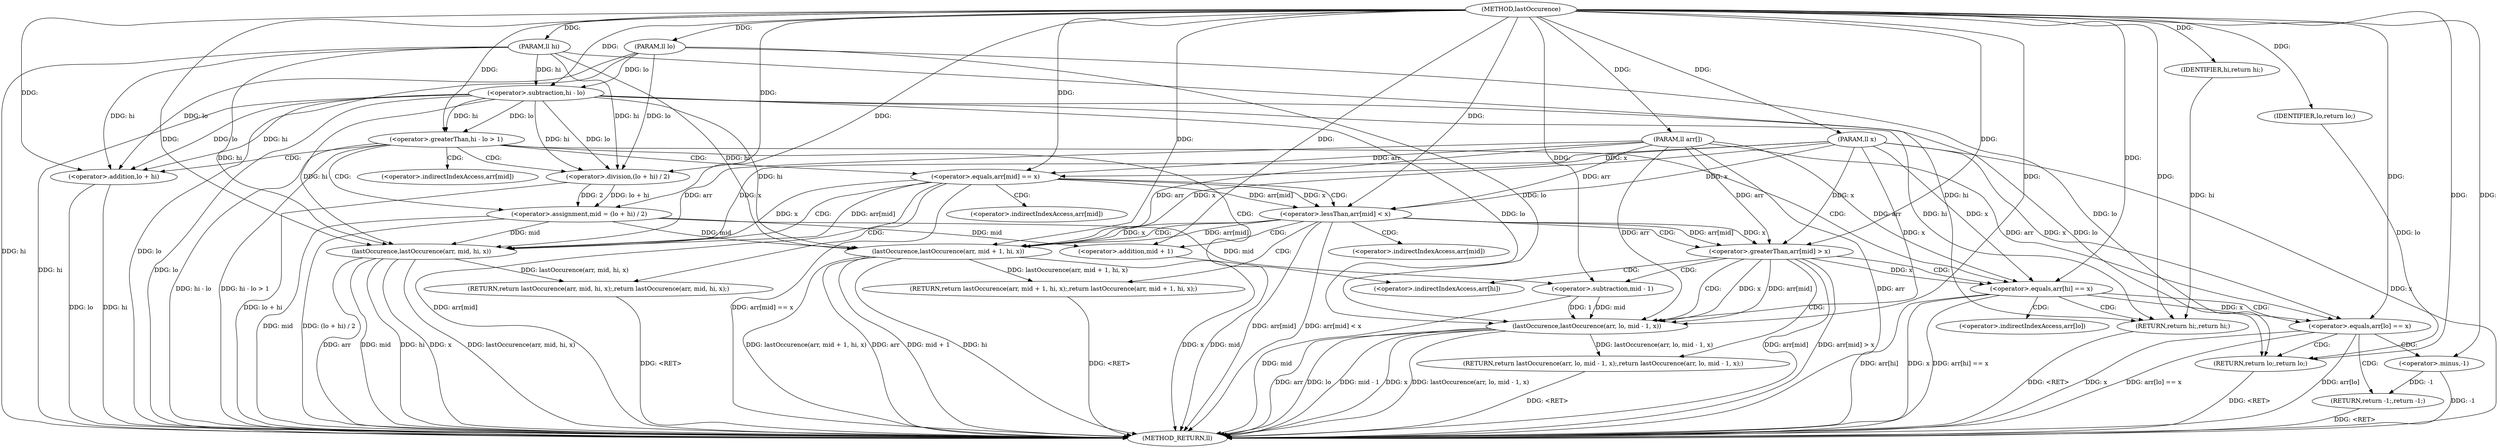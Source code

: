 digraph "lastOccurence" {  
"1000346" [label = "(METHOD,lastOccurence)" ]
"1000426" [label = "(METHOD_RETURN,ll)" ]
"1000347" [label = "(PARAM,ll arr[])" ]
"1000348" [label = "(PARAM,ll lo)" ]
"1000349" [label = "(PARAM,ll hi)" ]
"1000350" [label = "(PARAM,ll x)" ]
"1000423" [label = "(RETURN,return -1;,return -1;)" ]
"1000353" [label = "(<operator>.greaterThan,hi - lo > 1)" ]
"1000408" [label = "(<operator>.equals,arr[hi] == x)" ]
"1000413" [label = "(RETURN,return hi;,return hi;)" ]
"1000416" [label = "(<operator>.equals,arr[lo] == x)" ]
"1000421" [label = "(RETURN,return lo;,return lo;)" ]
"1000424" [label = "(<operator>.minus,-1)" ]
"1000360" [label = "(<operator>.assignment,mid = (lo + hi) / 2)" ]
"1000414" [label = "(IDENTIFIER,hi,return hi;)" ]
"1000422" [label = "(IDENTIFIER,lo,return lo;)" ]
"1000354" [label = "(<operator>.subtraction,hi - lo)" ]
"1000368" [label = "(<operator>.equals,arr[mid] == x)" ]
"1000373" [label = "(RETURN,return lastOccurence(arr, mid, hi, x);,return lastOccurence(arr, mid, hi, x);)" ]
"1000380" [label = "(<operator>.lessThan,arr[mid] < x)" ]
"1000385" [label = "(RETURN,return lastOccurence(arr, mid + 1, hi, x);,return lastOccurence(arr, mid + 1, hi, x);)" ]
"1000394" [label = "(<operator>.greaterThan,arr[mid] > x)" ]
"1000399" [label = "(RETURN,return lastOccurence(arr, lo, mid - 1, x);,return lastOccurence(arr, lo, mid - 1, x);)" ]
"1000362" [label = "(<operator>.division,(lo + hi) / 2)" ]
"1000374" [label = "(lastOccurence,lastOccurence(arr, mid, hi, x))" ]
"1000386" [label = "(lastOccurence,lastOccurence(arr, mid + 1, hi, x))" ]
"1000400" [label = "(lastOccurence,lastOccurence(arr, lo, mid - 1, x))" ]
"1000363" [label = "(<operator>.addition,lo + hi)" ]
"1000388" [label = "(<operator>.addition,mid + 1)" ]
"1000403" [label = "(<operator>.subtraction,mid - 1)" ]
"1000409" [label = "(<operator>.indirectIndexAccess,arr[hi])" ]
"1000417" [label = "(<operator>.indirectIndexAccess,arr[lo])" ]
"1000369" [label = "(<operator>.indirectIndexAccess,arr[mid])" ]
"1000381" [label = "(<operator>.indirectIndexAccess,arr[mid])" ]
"1000395" [label = "(<operator>.indirectIndexAccess,arr[mid])" ]
  "1000347" -> "1000426"  [ label = "DDG: arr"] 
  "1000348" -> "1000426"  [ label = "DDG: lo"] 
  "1000349" -> "1000426"  [ label = "DDG: hi"] 
  "1000350" -> "1000426"  [ label = "DDG: x"] 
  "1000354" -> "1000426"  [ label = "DDG: hi"] 
  "1000354" -> "1000426"  [ label = "DDG: lo"] 
  "1000353" -> "1000426"  [ label = "DDG: hi - lo"] 
  "1000353" -> "1000426"  [ label = "DDG: hi - lo > 1"] 
  "1000360" -> "1000426"  [ label = "DDG: mid"] 
  "1000363" -> "1000426"  [ label = "DDG: lo"] 
  "1000363" -> "1000426"  [ label = "DDG: hi"] 
  "1000362" -> "1000426"  [ label = "DDG: lo + hi"] 
  "1000360" -> "1000426"  [ label = "DDG: (lo + hi) / 2"] 
  "1000368" -> "1000426"  [ label = "DDG: arr[mid]"] 
  "1000368" -> "1000426"  [ label = "DDG: arr[mid] == x"] 
  "1000380" -> "1000426"  [ label = "DDG: arr[mid]"] 
  "1000380" -> "1000426"  [ label = "DDG: arr[mid] < x"] 
  "1000394" -> "1000426"  [ label = "DDG: arr[mid]"] 
  "1000394" -> "1000426"  [ label = "DDG: arr[mid] > x"] 
  "1000408" -> "1000426"  [ label = "DDG: arr[hi]"] 
  "1000408" -> "1000426"  [ label = "DDG: x"] 
  "1000408" -> "1000426"  [ label = "DDG: arr[hi] == x"] 
  "1000416" -> "1000426"  [ label = "DDG: arr[lo]"] 
  "1000416" -> "1000426"  [ label = "DDG: x"] 
  "1000416" -> "1000426"  [ label = "DDG: arr[lo] == x"] 
  "1000424" -> "1000426"  [ label = "DDG: -1"] 
  "1000400" -> "1000426"  [ label = "DDG: arr"] 
  "1000400" -> "1000426"  [ label = "DDG: lo"] 
  "1000403" -> "1000426"  [ label = "DDG: mid"] 
  "1000400" -> "1000426"  [ label = "DDG: mid - 1"] 
  "1000400" -> "1000426"  [ label = "DDG: x"] 
  "1000400" -> "1000426"  [ label = "DDG: lastOccurence(arr, lo, mid - 1, x)"] 
  "1000386" -> "1000426"  [ label = "DDG: arr"] 
  "1000388" -> "1000426"  [ label = "DDG: mid"] 
  "1000386" -> "1000426"  [ label = "DDG: mid + 1"] 
  "1000386" -> "1000426"  [ label = "DDG: hi"] 
  "1000386" -> "1000426"  [ label = "DDG: x"] 
  "1000386" -> "1000426"  [ label = "DDG: lastOccurence(arr, mid + 1, hi, x)"] 
  "1000374" -> "1000426"  [ label = "DDG: arr"] 
  "1000374" -> "1000426"  [ label = "DDG: mid"] 
  "1000374" -> "1000426"  [ label = "DDG: hi"] 
  "1000374" -> "1000426"  [ label = "DDG: x"] 
  "1000374" -> "1000426"  [ label = "DDG: lastOccurence(arr, mid, hi, x)"] 
  "1000413" -> "1000426"  [ label = "DDG: <RET>"] 
  "1000373" -> "1000426"  [ label = "DDG: <RET>"] 
  "1000385" -> "1000426"  [ label = "DDG: <RET>"] 
  "1000421" -> "1000426"  [ label = "DDG: <RET>"] 
  "1000423" -> "1000426"  [ label = "DDG: <RET>"] 
  "1000399" -> "1000426"  [ label = "DDG: <RET>"] 
  "1000346" -> "1000347"  [ label = "DDG: "] 
  "1000346" -> "1000348"  [ label = "DDG: "] 
  "1000346" -> "1000349"  [ label = "DDG: "] 
  "1000346" -> "1000350"  [ label = "DDG: "] 
  "1000424" -> "1000423"  [ label = "DDG: -1"] 
  "1000414" -> "1000413"  [ label = "DDG: hi"] 
  "1000354" -> "1000413"  [ label = "DDG: hi"] 
  "1000349" -> "1000413"  [ label = "DDG: hi"] 
  "1000346" -> "1000413"  [ label = "DDG: "] 
  "1000422" -> "1000421"  [ label = "DDG: lo"] 
  "1000354" -> "1000421"  [ label = "DDG: lo"] 
  "1000348" -> "1000421"  [ label = "DDG: lo"] 
  "1000346" -> "1000421"  [ label = "DDG: "] 
  "1000354" -> "1000353"  [ label = "DDG: lo"] 
  "1000354" -> "1000353"  [ label = "DDG: hi"] 
  "1000346" -> "1000353"  [ label = "DDG: "] 
  "1000362" -> "1000360"  [ label = "DDG: lo + hi"] 
  "1000362" -> "1000360"  [ label = "DDG: 2"] 
  "1000347" -> "1000408"  [ label = "DDG: arr"] 
  "1000394" -> "1000408"  [ label = "DDG: x"] 
  "1000350" -> "1000408"  [ label = "DDG: x"] 
  "1000346" -> "1000408"  [ label = "DDG: "] 
  "1000346" -> "1000414"  [ label = "DDG: "] 
  "1000347" -> "1000416"  [ label = "DDG: arr"] 
  "1000408" -> "1000416"  [ label = "DDG: x"] 
  "1000350" -> "1000416"  [ label = "DDG: x"] 
  "1000346" -> "1000416"  [ label = "DDG: "] 
  "1000346" -> "1000422"  [ label = "DDG: "] 
  "1000346" -> "1000424"  [ label = "DDG: "] 
  "1000349" -> "1000354"  [ label = "DDG: hi"] 
  "1000346" -> "1000354"  [ label = "DDG: "] 
  "1000348" -> "1000354"  [ label = "DDG: lo"] 
  "1000346" -> "1000360"  [ label = "DDG: "] 
  "1000374" -> "1000373"  [ label = "DDG: lastOccurence(arr, mid, hi, x)"] 
  "1000386" -> "1000385"  [ label = "DDG: lastOccurence(arr, mid + 1, hi, x)"] 
  "1000400" -> "1000399"  [ label = "DDG: lastOccurence(arr, lo, mid - 1, x)"] 
  "1000354" -> "1000362"  [ label = "DDG: lo"] 
  "1000348" -> "1000362"  [ label = "DDG: lo"] 
  "1000346" -> "1000362"  [ label = "DDG: "] 
  "1000354" -> "1000362"  [ label = "DDG: hi"] 
  "1000349" -> "1000362"  [ label = "DDG: hi"] 
  "1000347" -> "1000368"  [ label = "DDG: arr"] 
  "1000350" -> "1000368"  [ label = "DDG: x"] 
  "1000346" -> "1000368"  [ label = "DDG: "] 
  "1000368" -> "1000380"  [ label = "DDG: arr[mid]"] 
  "1000347" -> "1000380"  [ label = "DDG: arr"] 
  "1000368" -> "1000380"  [ label = "DDG: x"] 
  "1000350" -> "1000380"  [ label = "DDG: x"] 
  "1000346" -> "1000380"  [ label = "DDG: "] 
  "1000380" -> "1000394"  [ label = "DDG: arr[mid]"] 
  "1000347" -> "1000394"  [ label = "DDG: arr"] 
  "1000380" -> "1000394"  [ label = "DDG: x"] 
  "1000350" -> "1000394"  [ label = "DDG: x"] 
  "1000346" -> "1000394"  [ label = "DDG: "] 
  "1000354" -> "1000363"  [ label = "DDG: lo"] 
  "1000348" -> "1000363"  [ label = "DDG: lo"] 
  "1000346" -> "1000363"  [ label = "DDG: "] 
  "1000354" -> "1000363"  [ label = "DDG: hi"] 
  "1000349" -> "1000363"  [ label = "DDG: hi"] 
  "1000368" -> "1000374"  [ label = "DDG: arr[mid]"] 
  "1000347" -> "1000374"  [ label = "DDG: arr"] 
  "1000346" -> "1000374"  [ label = "DDG: "] 
  "1000360" -> "1000374"  [ label = "DDG: mid"] 
  "1000349" -> "1000374"  [ label = "DDG: hi"] 
  "1000354" -> "1000374"  [ label = "DDG: hi"] 
  "1000368" -> "1000374"  [ label = "DDG: x"] 
  "1000350" -> "1000374"  [ label = "DDG: x"] 
  "1000380" -> "1000386"  [ label = "DDG: arr[mid]"] 
  "1000347" -> "1000386"  [ label = "DDG: arr"] 
  "1000346" -> "1000386"  [ label = "DDG: "] 
  "1000380" -> "1000386"  [ label = "DDG: x"] 
  "1000350" -> "1000386"  [ label = "DDG: x"] 
  "1000349" -> "1000386"  [ label = "DDG: hi"] 
  "1000354" -> "1000386"  [ label = "DDG: hi"] 
  "1000360" -> "1000386"  [ label = "DDG: mid"] 
  "1000394" -> "1000400"  [ label = "DDG: arr[mid]"] 
  "1000347" -> "1000400"  [ label = "DDG: arr"] 
  "1000346" -> "1000400"  [ label = "DDG: "] 
  "1000403" -> "1000400"  [ label = "DDG: mid"] 
  "1000403" -> "1000400"  [ label = "DDG: 1"] 
  "1000394" -> "1000400"  [ label = "DDG: x"] 
  "1000350" -> "1000400"  [ label = "DDG: x"] 
  "1000348" -> "1000400"  [ label = "DDG: lo"] 
  "1000354" -> "1000400"  [ label = "DDG: lo"] 
  "1000360" -> "1000388"  [ label = "DDG: mid"] 
  "1000346" -> "1000388"  [ label = "DDG: "] 
  "1000360" -> "1000403"  [ label = "DDG: mid"] 
  "1000346" -> "1000403"  [ label = "DDG: "] 
  "1000353" -> "1000409"  [ label = "CDG: "] 
  "1000353" -> "1000362"  [ label = "CDG: "] 
  "1000353" -> "1000368"  [ label = "CDG: "] 
  "1000353" -> "1000360"  [ label = "CDG: "] 
  "1000353" -> "1000363"  [ label = "CDG: "] 
  "1000353" -> "1000408"  [ label = "CDG: "] 
  "1000353" -> "1000369"  [ label = "CDG: "] 
  "1000408" -> "1000417"  [ label = "CDG: "] 
  "1000408" -> "1000413"  [ label = "CDG: "] 
  "1000408" -> "1000416"  [ label = "CDG: "] 
  "1000416" -> "1000424"  [ label = "CDG: "] 
  "1000416" -> "1000423"  [ label = "CDG: "] 
  "1000416" -> "1000421"  [ label = "CDG: "] 
  "1000368" -> "1000380"  [ label = "CDG: "] 
  "1000368" -> "1000373"  [ label = "CDG: "] 
  "1000368" -> "1000374"  [ label = "CDG: "] 
  "1000368" -> "1000381"  [ label = "CDG: "] 
  "1000380" -> "1000385"  [ label = "CDG: "] 
  "1000380" -> "1000388"  [ label = "CDG: "] 
  "1000380" -> "1000394"  [ label = "CDG: "] 
  "1000380" -> "1000395"  [ label = "CDG: "] 
  "1000380" -> "1000386"  [ label = "CDG: "] 
  "1000394" -> "1000409"  [ label = "CDG: "] 
  "1000394" -> "1000400"  [ label = "CDG: "] 
  "1000394" -> "1000403"  [ label = "CDG: "] 
  "1000394" -> "1000399"  [ label = "CDG: "] 
  "1000394" -> "1000408"  [ label = "CDG: "] 
}
